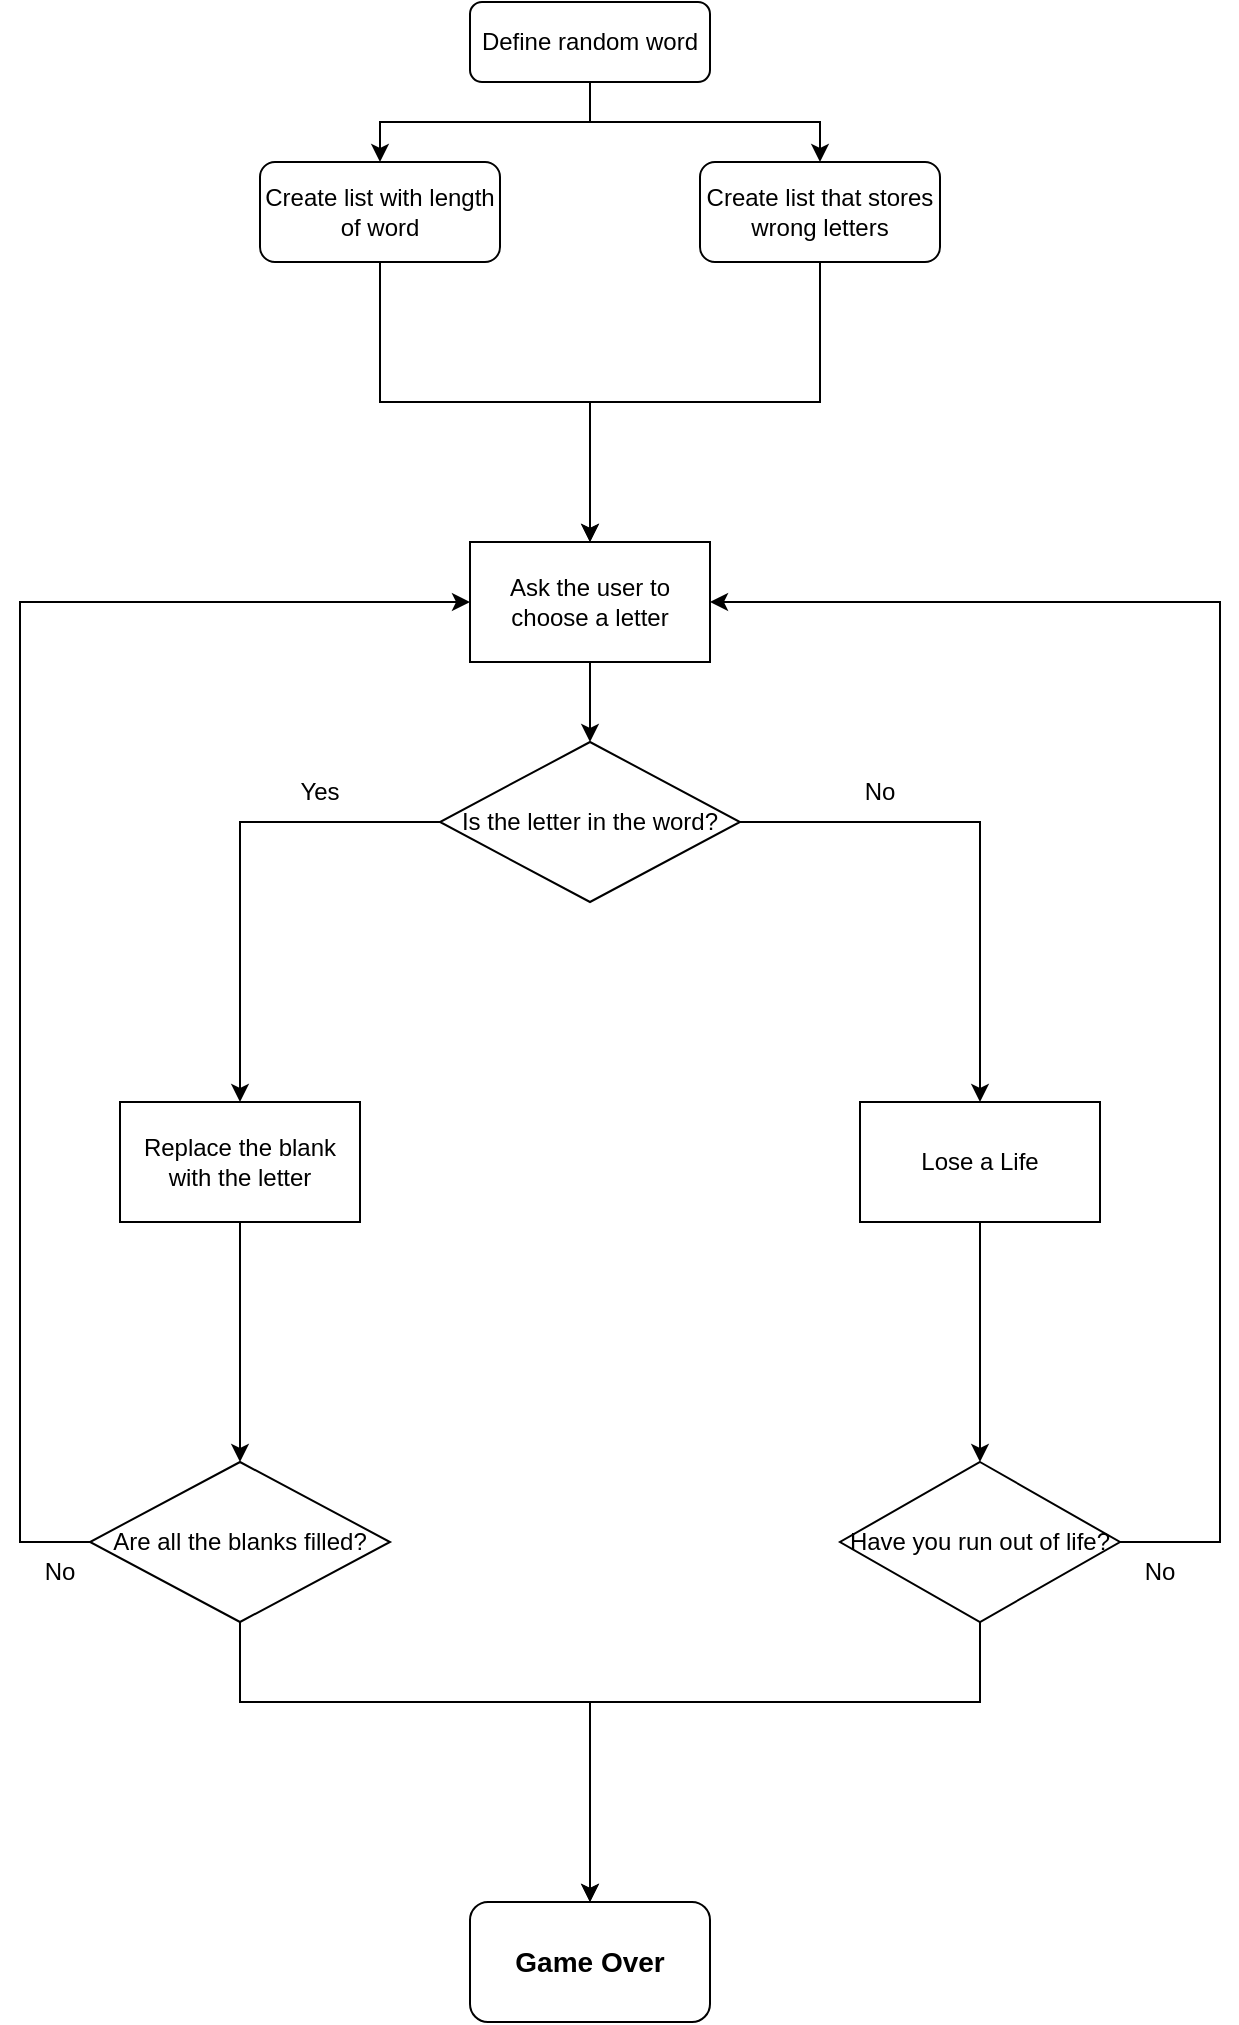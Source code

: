 <mxfile version="16.6.6" type="device"><diagram id="bd97lw3JdHM7R4Q9gRyf" name="Page-1"><mxGraphModel dx="868" dy="450" grid="1" gridSize="10" guides="1" tooltips="1" connect="1" arrows="1" fold="1" page="1" pageScale="1" pageWidth="2339" pageHeight="3300" math="0" shadow="0"><root><mxCell id="0"/><mxCell id="1" parent="0"/><mxCell id="Z6qBEJ-e5H44LyE5gLtW-8" style="edgeStyle=orthogonalEdgeStyle;rounded=0;orthogonalLoop=1;jettySize=auto;html=1;" edge="1" parent="1" source="Z6qBEJ-e5H44LyE5gLtW-1" target="Z6qBEJ-e5H44LyE5gLtW-2"><mxGeometry relative="1" as="geometry"/></mxCell><mxCell id="Z6qBEJ-e5H44LyE5gLtW-1" value="Ask the user to choose a letter" style="rounded=0;whiteSpace=wrap;html=1;" vertex="1" parent="1"><mxGeometry x="475" y="300" width="120" height="60" as="geometry"/></mxCell><mxCell id="Z6qBEJ-e5H44LyE5gLtW-14" style="edgeStyle=orthogonalEdgeStyle;rounded=0;orthogonalLoop=1;jettySize=auto;html=1;" edge="1" parent="1" source="Z6qBEJ-e5H44LyE5gLtW-2" target="Z6qBEJ-e5H44LyE5gLtW-13"><mxGeometry relative="1" as="geometry"/></mxCell><mxCell id="Z6qBEJ-e5H44LyE5gLtW-44" style="edgeStyle=orthogonalEdgeStyle;rounded=0;orthogonalLoop=1;jettySize=auto;html=1;entryX=0.5;entryY=0;entryDx=0;entryDy=0;" edge="1" parent="1" source="Z6qBEJ-e5H44LyE5gLtW-2" target="Z6qBEJ-e5H44LyE5gLtW-12"><mxGeometry relative="1" as="geometry"/></mxCell><mxCell id="Z6qBEJ-e5H44LyE5gLtW-2" value="Is the letter in the word?" style="rhombus;whiteSpace=wrap;html=1;" vertex="1" parent="1"><mxGeometry x="460" y="400" width="150" height="80" as="geometry"/></mxCell><mxCell id="Z6qBEJ-e5H44LyE5gLtW-10" style="edgeStyle=orthogonalEdgeStyle;rounded=0;orthogonalLoop=1;jettySize=auto;html=1;entryX=0.5;entryY=0;entryDx=0;entryDy=0;" edge="1" parent="1" source="Z6qBEJ-e5H44LyE5gLtW-3" target="Z6qBEJ-e5H44LyE5gLtW-9"><mxGeometry relative="1" as="geometry"/></mxCell><mxCell id="Z6qBEJ-e5H44LyE5gLtW-21" style="edgeStyle=orthogonalEdgeStyle;rounded=0;orthogonalLoop=1;jettySize=auto;html=1;entryX=0.5;entryY=0;entryDx=0;entryDy=0;" edge="1" parent="1" source="Z6qBEJ-e5H44LyE5gLtW-3" target="Z6qBEJ-e5H44LyE5gLtW-20"><mxGeometry relative="1" as="geometry"/></mxCell><mxCell id="Z6qBEJ-e5H44LyE5gLtW-3" value="Define random word" style="rounded=1;whiteSpace=wrap;html=1;" vertex="1" parent="1"><mxGeometry x="475" y="30" width="120" height="40" as="geometry"/></mxCell><mxCell id="Z6qBEJ-e5H44LyE5gLtW-36" style="edgeStyle=orthogonalEdgeStyle;rounded=0;orthogonalLoop=1;jettySize=auto;html=1;entryX=0.5;entryY=0;entryDx=0;entryDy=0;" edge="1" parent="1" source="Z6qBEJ-e5H44LyE5gLtW-9" target="Z6qBEJ-e5H44LyE5gLtW-1"><mxGeometry relative="1" as="geometry"/></mxCell><mxCell id="Z6qBEJ-e5H44LyE5gLtW-9" value="Create list with length of word" style="rounded=1;whiteSpace=wrap;html=1;" vertex="1" parent="1"><mxGeometry x="370" y="110" width="120" height="50" as="geometry"/></mxCell><mxCell id="Z6qBEJ-e5H44LyE5gLtW-45" style="edgeStyle=orthogonalEdgeStyle;rounded=0;orthogonalLoop=1;jettySize=auto;html=1;" edge="1" parent="1" source="Z6qBEJ-e5H44LyE5gLtW-12" target="Z6qBEJ-e5H44LyE5gLtW-43"><mxGeometry relative="1" as="geometry"/></mxCell><mxCell id="Z6qBEJ-e5H44LyE5gLtW-12" value="Lose a Life" style="rounded=0;whiteSpace=wrap;html=1;" vertex="1" parent="1"><mxGeometry x="670" y="580" width="120" height="60" as="geometry"/></mxCell><mxCell id="Z6qBEJ-e5H44LyE5gLtW-24" style="edgeStyle=orthogonalEdgeStyle;rounded=0;orthogonalLoop=1;jettySize=auto;html=1;" edge="1" parent="1" source="Z6qBEJ-e5H44LyE5gLtW-13" target="Z6qBEJ-e5H44LyE5gLtW-38"><mxGeometry relative="1" as="geometry"><mxPoint x="360" y="660" as="targetPoint"/></mxGeometry></mxCell><mxCell id="Z6qBEJ-e5H44LyE5gLtW-13" value="Replace the blank with the letter" style="rounded=0;whiteSpace=wrap;html=1;" vertex="1" parent="1"><mxGeometry x="300" y="580" width="120" height="60" as="geometry"/></mxCell><mxCell id="Z6qBEJ-e5H44LyE5gLtW-15" value="Yes" style="text;html=1;strokeColor=none;fillColor=none;align=center;verticalAlign=middle;whiteSpace=wrap;rounded=0;" vertex="1" parent="1"><mxGeometry x="370" y="410" width="60" height="30" as="geometry"/></mxCell><mxCell id="Z6qBEJ-e5H44LyE5gLtW-17" value="No" style="text;html=1;strokeColor=none;fillColor=none;align=center;verticalAlign=middle;whiteSpace=wrap;rounded=0;" vertex="1" parent="1"><mxGeometry x="650" y="410" width="60" height="30" as="geometry"/></mxCell><mxCell id="Z6qBEJ-e5H44LyE5gLtW-37" style="edgeStyle=orthogonalEdgeStyle;rounded=0;orthogonalLoop=1;jettySize=auto;html=1;entryX=0.5;entryY=0;entryDx=0;entryDy=0;" edge="1" parent="1" source="Z6qBEJ-e5H44LyE5gLtW-20" target="Z6qBEJ-e5H44LyE5gLtW-1"><mxGeometry relative="1" as="geometry"/></mxCell><mxCell id="Z6qBEJ-e5H44LyE5gLtW-20" value="Create list that stores wrong letters" style="rounded=1;whiteSpace=wrap;html=1;" vertex="1" parent="1"><mxGeometry x="590" y="110" width="120" height="50" as="geometry"/></mxCell><mxCell id="Z6qBEJ-e5H44LyE5gLtW-40" style="edgeStyle=orthogonalEdgeStyle;rounded=0;orthogonalLoop=1;jettySize=auto;html=1;entryX=0;entryY=0.5;entryDx=0;entryDy=0;" edge="1" parent="1" source="Z6qBEJ-e5H44LyE5gLtW-38" target="Z6qBEJ-e5H44LyE5gLtW-1"><mxGeometry relative="1" as="geometry"><Array as="points"><mxPoint x="250" y="800"/><mxPoint x="250" y="330"/></Array></mxGeometry></mxCell><mxCell id="Z6qBEJ-e5H44LyE5gLtW-56" style="edgeStyle=orthogonalEdgeStyle;rounded=0;orthogonalLoop=1;jettySize=auto;html=1;fontSize=14;" edge="1" parent="1" source="Z6qBEJ-e5H44LyE5gLtW-38" target="Z6qBEJ-e5H44LyE5gLtW-49"><mxGeometry relative="1" as="geometry"><Array as="points"><mxPoint x="360" y="880"/><mxPoint x="535" y="880"/></Array></mxGeometry></mxCell><mxCell id="Z6qBEJ-e5H44LyE5gLtW-38" value="Are all the blanks filled?" style="rhombus;whiteSpace=wrap;html=1;" vertex="1" parent="1"><mxGeometry x="285" y="760" width="150" height="80" as="geometry"/></mxCell><mxCell id="Z6qBEJ-e5H44LyE5gLtW-46" style="edgeStyle=orthogonalEdgeStyle;rounded=0;orthogonalLoop=1;jettySize=auto;html=1;entryX=1;entryY=0.5;entryDx=0;entryDy=0;" edge="1" parent="1" source="Z6qBEJ-e5H44LyE5gLtW-43" target="Z6qBEJ-e5H44LyE5gLtW-1"><mxGeometry relative="1" as="geometry"><Array as="points"><mxPoint x="850" y="800"/><mxPoint x="850" y="330"/></Array></mxGeometry></mxCell><mxCell id="Z6qBEJ-e5H44LyE5gLtW-57" style="edgeStyle=orthogonalEdgeStyle;rounded=0;orthogonalLoop=1;jettySize=auto;html=1;entryX=0.5;entryY=0;entryDx=0;entryDy=0;fontSize=14;" edge="1" parent="1" source="Z6qBEJ-e5H44LyE5gLtW-43" target="Z6qBEJ-e5H44LyE5gLtW-49"><mxGeometry relative="1" as="geometry"><Array as="points"><mxPoint x="730" y="880"/><mxPoint x="535" y="880"/></Array></mxGeometry></mxCell><mxCell id="Z6qBEJ-e5H44LyE5gLtW-43" value="Have you run out of life?" style="rhombus;whiteSpace=wrap;html=1;" vertex="1" parent="1"><mxGeometry x="660" y="760" width="140" height="80" as="geometry"/></mxCell><mxCell id="Z6qBEJ-e5H44LyE5gLtW-47" value="No" style="text;html=1;strokeColor=none;fillColor=none;align=center;verticalAlign=middle;whiteSpace=wrap;rounded=0;" vertex="1" parent="1"><mxGeometry x="240" y="800" width="60" height="30" as="geometry"/></mxCell><mxCell id="Z6qBEJ-e5H44LyE5gLtW-48" value="No" style="text;html=1;strokeColor=none;fillColor=none;align=center;verticalAlign=middle;whiteSpace=wrap;rounded=0;" vertex="1" parent="1"><mxGeometry x="790" y="800" width="60" height="30" as="geometry"/></mxCell><mxCell id="Z6qBEJ-e5H44LyE5gLtW-49" value="&lt;font style=&quot;font-size: 14px&quot;&gt;&lt;b&gt;Game Over&lt;/b&gt;&lt;/font&gt;" style="rounded=1;whiteSpace=wrap;html=1;" vertex="1" parent="1"><mxGeometry x="475" y="980" width="120" height="60" as="geometry"/></mxCell></root></mxGraphModel></diagram></mxfile>